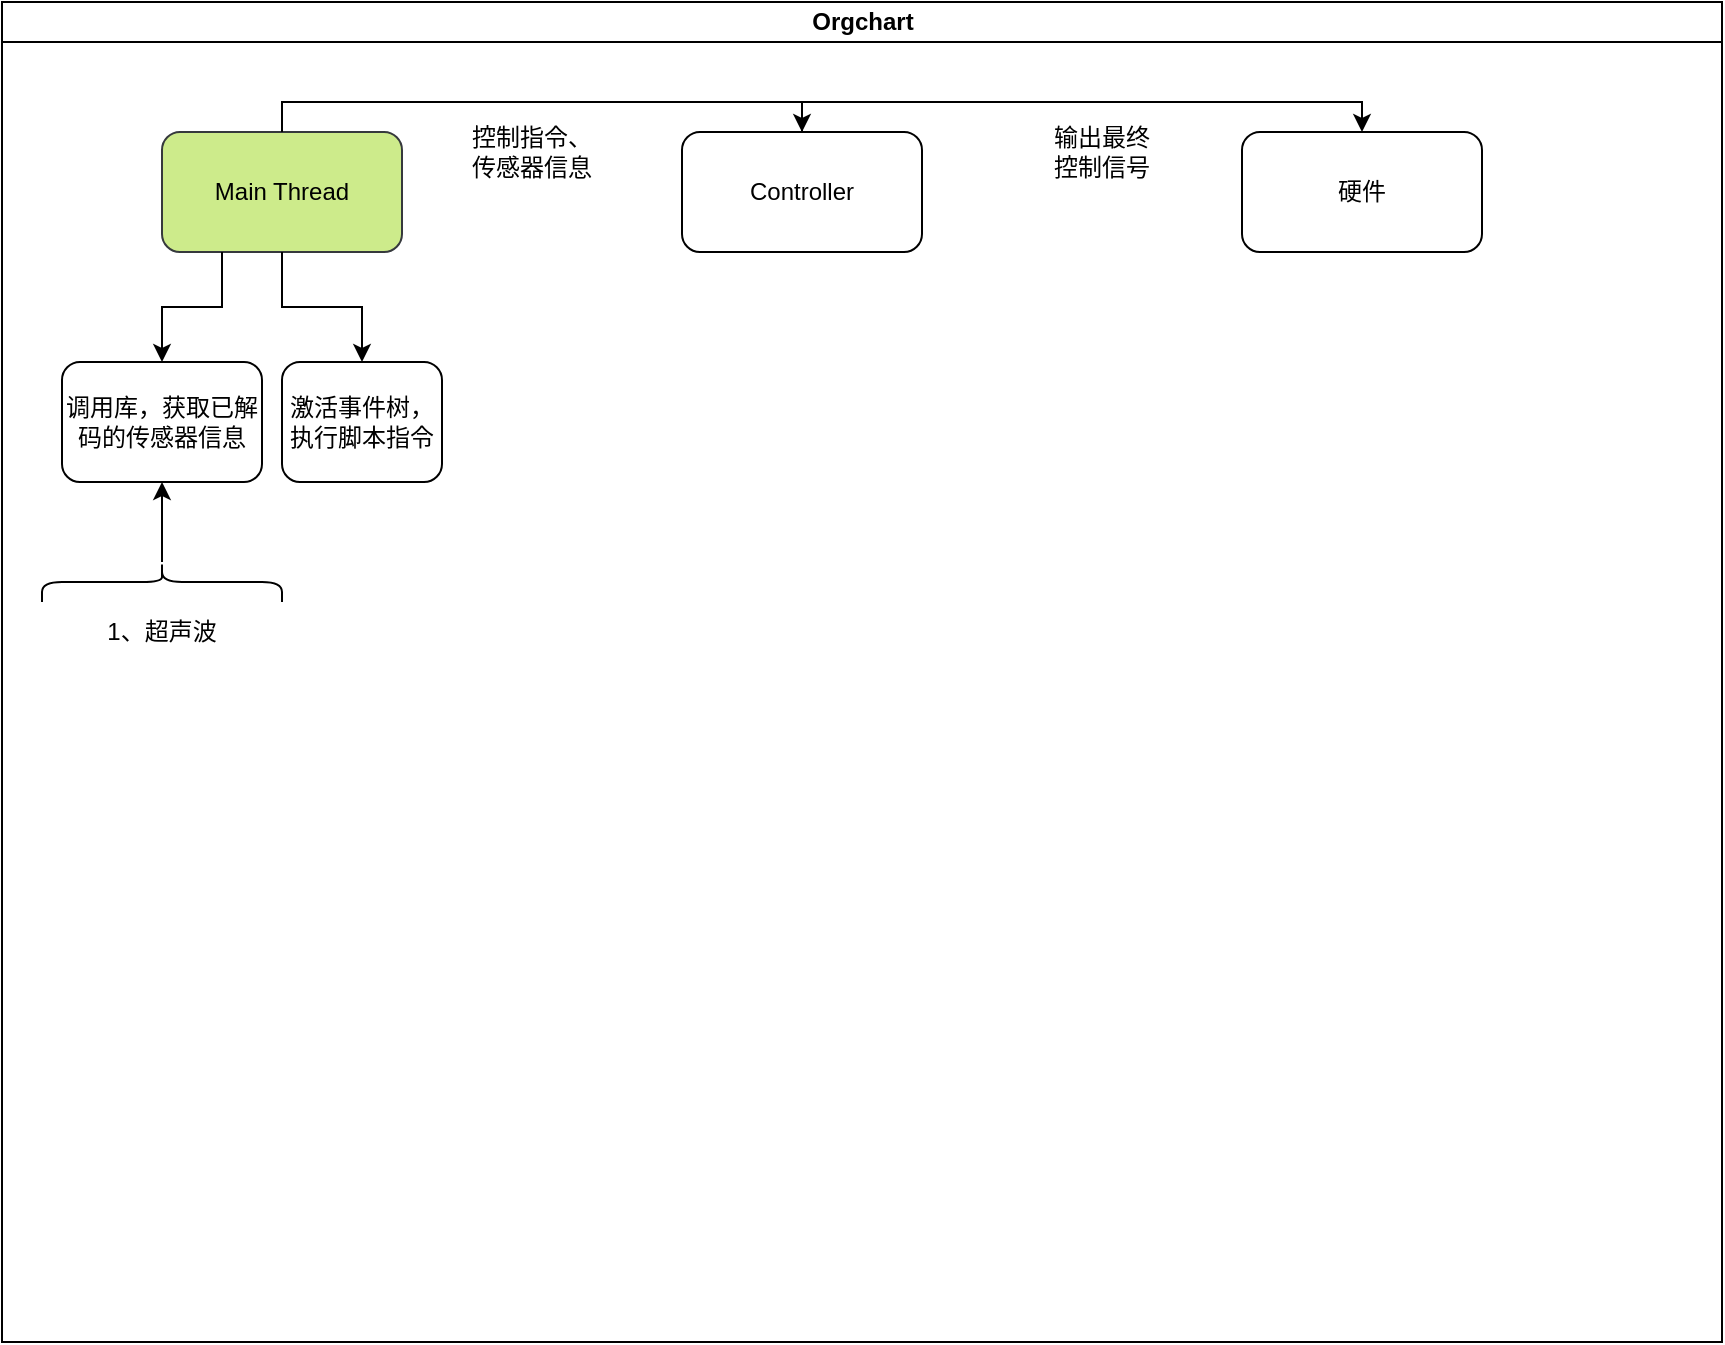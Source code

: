 <mxfile version="20.5.3" type="github">
  <diagram id="prtHgNgQTEPvFCAcTncT" name="Page-1">
    <mxGraphModel dx="969" dy="567" grid="1" gridSize="10" guides="1" tooltips="1" connect="1" arrows="1" fold="1" page="1" pageScale="1" pageWidth="827" pageHeight="1169" math="0" shadow="0">
      <root>
        <object label="" 管道施工="" id="0">
          <mxCell />
        </object>
        <mxCell id="1" parent="0" />
        <mxCell id="dNxyNK7c78bLwvsdeMH5-11" value="Orgchart" style="swimlane;html=1;startSize=20;horizontal=1;containerType=tree;glass=0;" parent="1" vertex="1">
          <mxGeometry x="10" y="70" width="860" height="670" as="geometry" />
        </mxCell>
        <mxCell id="n69_QYQXAGHu2_i68GKL-10" value="Main Thread" style="rounded=1;whiteSpace=wrap;html=1;fillColor=#cdeb8b;strokeColor=#36393d;" vertex="1" parent="dNxyNK7c78bLwvsdeMH5-11">
          <mxGeometry x="80" y="65" width="120" height="60" as="geometry" />
        </mxCell>
        <object label="" id="n69_QYQXAGHu2_i68GKL-11">
          <mxCell style="edgeStyle=orthogonalEdgeStyle;rounded=0;orthogonalLoop=1;jettySize=auto;html=1;" edge="1" source="n69_QYQXAGHu2_i68GKL-10" target="n69_QYQXAGHu2_i68GKL-12" parent="dNxyNK7c78bLwvsdeMH5-11">
            <mxGeometry relative="1" as="geometry">
              <Array as="points">
                <mxPoint x="140" y="50" />
                <mxPoint x="400" y="50" />
              </Array>
            </mxGeometry>
          </mxCell>
        </object>
        <mxCell id="n69_QYQXAGHu2_i68GKL-12" value="Controller" style="rounded=1;whiteSpace=wrap;html=1;" vertex="1" parent="dNxyNK7c78bLwvsdeMH5-11">
          <mxGeometry x="340" y="65" width="120" height="60" as="geometry" />
        </mxCell>
        <mxCell id="n69_QYQXAGHu2_i68GKL-13" value="控制指令、传感器信息" style="text;html=1;strokeColor=none;fillColor=none;align=center;verticalAlign=middle;whiteSpace=wrap;rounded=0;" vertex="1" parent="dNxyNK7c78bLwvsdeMH5-11">
          <mxGeometry x="230" y="60" width="70" height="30" as="geometry" />
        </mxCell>
        <object label="" id="n69_QYQXAGHu2_i68GKL-18">
          <mxCell style="edgeStyle=orthogonalEdgeStyle;rounded=0;orthogonalLoop=1;jettySize=auto;html=1;exitX=0.5;exitY=0;exitDx=0;exitDy=0;" edge="1" target="n69_QYQXAGHu2_i68GKL-19" source="n69_QYQXAGHu2_i68GKL-12" parent="dNxyNK7c78bLwvsdeMH5-11">
            <mxGeometry relative="1" as="geometry">
              <mxPoint x="150" y="135" as="sourcePoint" />
              <Array as="points">
                <mxPoint x="400" y="50" />
                <mxPoint x="680" y="50" />
              </Array>
            </mxGeometry>
          </mxCell>
        </object>
        <mxCell id="n69_QYQXAGHu2_i68GKL-19" value="硬件" style="rounded=1;whiteSpace=wrap;html=1;" vertex="1" parent="dNxyNK7c78bLwvsdeMH5-11">
          <mxGeometry x="620" y="65" width="120" height="60" as="geometry" />
        </mxCell>
        <mxCell id="n69_QYQXAGHu2_i68GKL-20" value="输出最终控制信号" style="text;html=1;strokeColor=none;fillColor=none;align=center;verticalAlign=middle;whiteSpace=wrap;rounded=0;" vertex="1" parent="dNxyNK7c78bLwvsdeMH5-11">
          <mxGeometry x="520" y="60" width="60" height="30" as="geometry" />
        </mxCell>
        <mxCell id="n69_QYQXAGHu2_i68GKL-21" value="" style="edgeStyle=orthogonalEdgeStyle;rounded=0;orthogonalLoop=1;jettySize=auto;html=1;exitX=0.25;exitY=1;exitDx=0;exitDy=0;" edge="1" source="n69_QYQXAGHu2_i68GKL-10" target="n69_QYQXAGHu2_i68GKL-22" parent="dNxyNK7c78bLwvsdeMH5-11">
          <mxGeometry relative="1" as="geometry" />
        </mxCell>
        <mxCell id="n69_QYQXAGHu2_i68GKL-22" value="调用库，获取已解码的传感器信息" style="rounded=1;whiteSpace=wrap;html=1;" vertex="1" parent="dNxyNK7c78bLwvsdeMH5-11">
          <mxGeometry x="30" y="180" width="100" height="60" as="geometry" />
        </mxCell>
        <mxCell id="n69_QYQXAGHu2_i68GKL-25" value="" style="edgeStyle=orthogonalEdgeStyle;rounded=0;orthogonalLoop=1;jettySize=auto;html=1;" edge="1" source="n69_QYQXAGHu2_i68GKL-10" target="n69_QYQXAGHu2_i68GKL-26" parent="dNxyNK7c78bLwvsdeMH5-11">
          <mxGeometry relative="1" as="geometry" />
        </mxCell>
        <mxCell id="n69_QYQXAGHu2_i68GKL-26" value="激活事件树，执行脚本指令" style="rounded=1;whiteSpace=wrap;html=1;" vertex="1" parent="dNxyNK7c78bLwvsdeMH5-11">
          <mxGeometry x="140" y="180" width="80" height="60" as="geometry" />
        </mxCell>
        <mxCell id="n69_QYQXAGHu2_i68GKL-28" style="edgeStyle=orthogonalEdgeStyle;rounded=0;orthogonalLoop=1;jettySize=auto;html=1;entryX=0.5;entryY=1;entryDx=0;entryDy=0;" edge="1" parent="dNxyNK7c78bLwvsdeMH5-11" source="n69_QYQXAGHu2_i68GKL-27" target="n69_QYQXAGHu2_i68GKL-22">
          <mxGeometry relative="1" as="geometry" />
        </mxCell>
        <mxCell id="n69_QYQXAGHu2_i68GKL-27" value="" style="shape=curlyBracket;whiteSpace=wrap;html=1;rounded=1;labelPosition=left;verticalLabelPosition=middle;align=right;verticalAlign=middle;rotation=90;" vertex="1" parent="dNxyNK7c78bLwvsdeMH5-11">
          <mxGeometry x="70" y="230" width="20" height="120" as="geometry" />
        </mxCell>
        <mxCell id="n69_QYQXAGHu2_i68GKL-29" value="1、超声波" style="text;html=1;strokeColor=none;fillColor=none;align=center;verticalAlign=middle;whiteSpace=wrap;rounded=0;" vertex="1" parent="dNxyNK7c78bLwvsdeMH5-11">
          <mxGeometry x="20" y="300" width="120" height="30" as="geometry" />
        </mxCell>
      </root>
    </mxGraphModel>
  </diagram>
</mxfile>
